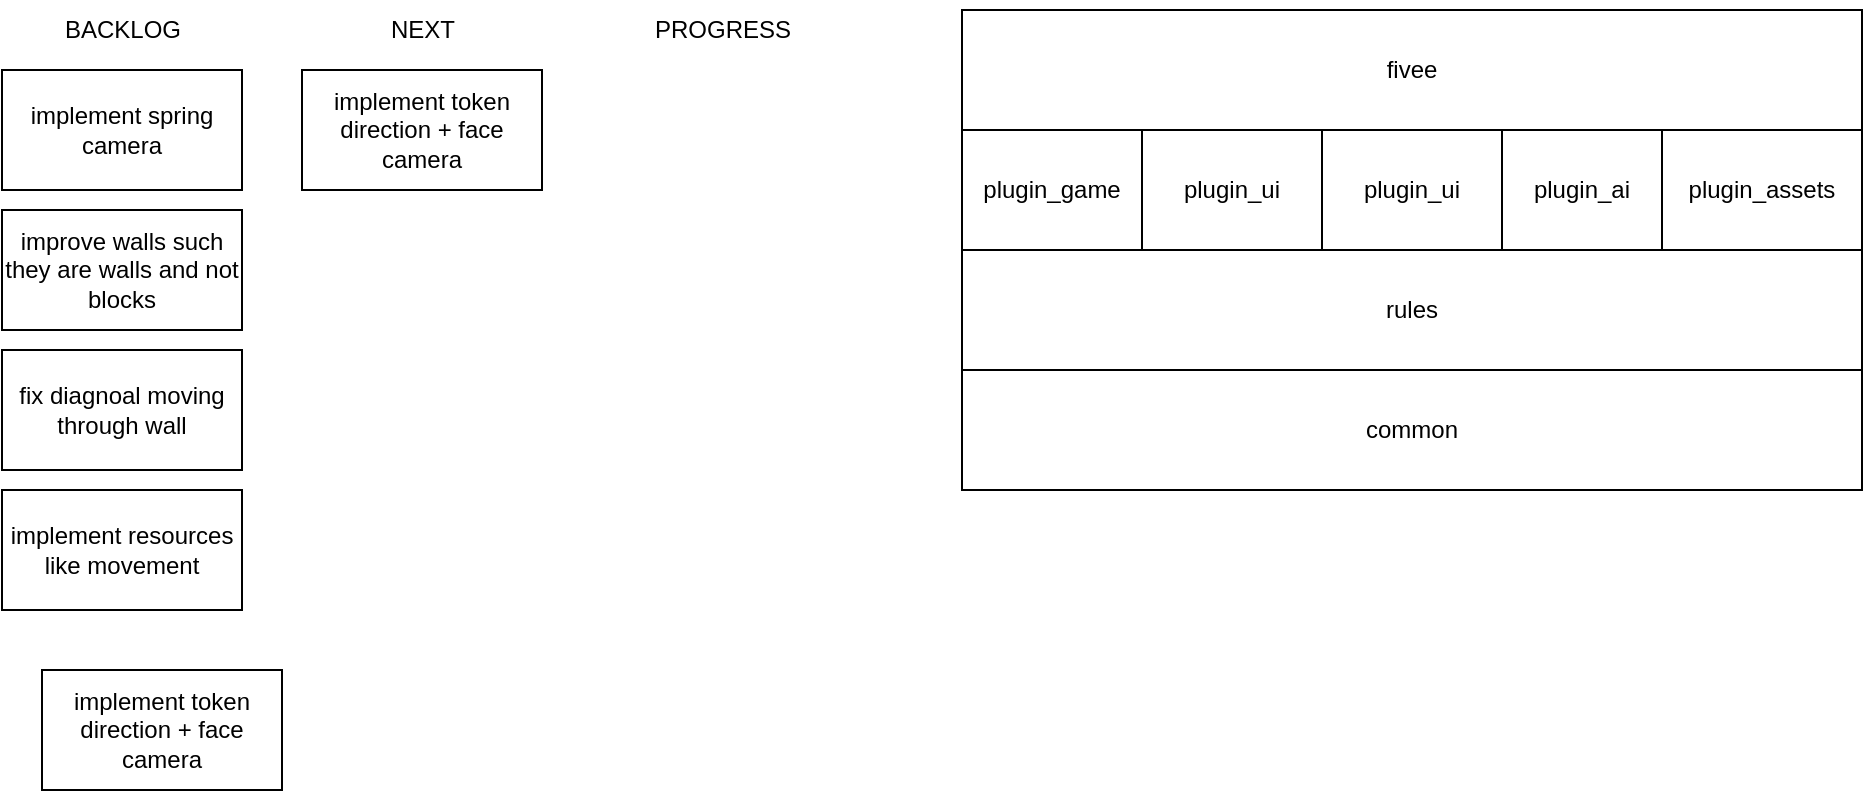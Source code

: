<mxfile>
    <diagram id="fbY-3la6N2TdW8390JJk" name="Page-1">
        <mxGraphModel dx="2620" dy="899" grid="1" gridSize="10" guides="1" tooltips="1" connect="1" arrows="1" fold="1" page="1" pageScale="1" pageWidth="850" pageHeight="1100" math="0" shadow="0">
            <root>
                <mxCell id="0"/>
                <mxCell id="1" parent="0"/>
                <mxCell id="2" value="common" style="rounded=0;whiteSpace=wrap;html=1;" parent="1" vertex="1">
                    <mxGeometry x="60" y="440" width="450" height="60" as="geometry"/>
                </mxCell>
                <mxCell id="18" value="BACKLOG" style="text;html=1;align=center;verticalAlign=middle;resizable=0;points=[];autosize=1;strokeColor=none;fillColor=none;" parent="1" vertex="1">
                    <mxGeometry x="-400" y="255" width="80" height="30" as="geometry"/>
                </mxCell>
                <mxCell id="19" value="NEXT" style="text;html=1;align=center;verticalAlign=middle;resizable=0;points=[];autosize=1;strokeColor=none;fillColor=none;" parent="1" vertex="1">
                    <mxGeometry x="-240" y="255" width="60" height="30" as="geometry"/>
                </mxCell>
                <mxCell id="20" value="PROGRESS" style="text;html=1;align=center;verticalAlign=middle;resizable=0;points=[];autosize=1;strokeColor=none;fillColor=none;" parent="1" vertex="1">
                    <mxGeometry x="-105" y="255" width="90" height="30" as="geometry"/>
                </mxCell>
                <mxCell id="33" value="implement spring camera" style="rounded=0;whiteSpace=wrap;html=1;" parent="1" vertex="1">
                    <mxGeometry x="-420" y="290" width="120" height="60" as="geometry"/>
                </mxCell>
                <mxCell id="36" value="implement resources like movement" style="rounded=0;whiteSpace=wrap;html=1;" parent="1" vertex="1">
                    <mxGeometry x="-420" y="500" width="120" height="60" as="geometry"/>
                </mxCell>
                <mxCell id="38" value="improve walls such they are walls and not blocks" style="rounded=0;whiteSpace=wrap;html=1;" parent="1" vertex="1">
                    <mxGeometry x="-420" y="360" width="120" height="60" as="geometry"/>
                </mxCell>
                <mxCell id="39" value="fix diagnoal moving through wall" style="rounded=0;whiteSpace=wrap;html=1;" parent="1" vertex="1">
                    <mxGeometry x="-420" y="430" width="120" height="60" as="geometry"/>
                </mxCell>
                <mxCell id="47" value="rules" style="rounded=0;whiteSpace=wrap;html=1;" parent="1" vertex="1">
                    <mxGeometry x="60" y="380" width="450" height="60" as="geometry"/>
                </mxCell>
                <mxCell id="48" value="plugin_game" style="rounded=0;whiteSpace=wrap;html=1;" parent="1" vertex="1">
                    <mxGeometry x="60" y="320" width="90" height="60" as="geometry"/>
                </mxCell>
                <mxCell id="49" value="plugin_ui" style="rounded=0;whiteSpace=wrap;html=1;" parent="1" vertex="1">
                    <mxGeometry x="150" y="320" width="90" height="60" as="geometry"/>
                </mxCell>
                <mxCell id="50" value="plugin_ui" style="rounded=0;whiteSpace=wrap;html=1;" parent="1" vertex="1">
                    <mxGeometry x="240" y="320" width="90" height="60" as="geometry"/>
                </mxCell>
                <mxCell id="51" value="plugin_ai" style="rounded=0;whiteSpace=wrap;html=1;" parent="1" vertex="1">
                    <mxGeometry x="330" y="320" width="80" height="60" as="geometry"/>
                </mxCell>
                <mxCell id="52" value="fivee" style="rounded=0;whiteSpace=wrap;html=1;" parent="1" vertex="1">
                    <mxGeometry x="60" y="260" width="450" height="60" as="geometry"/>
                </mxCell>
                <mxCell id="55" value="implement token direction + face camera" style="rounded=0;whiteSpace=wrap;html=1;" vertex="1" parent="1">
                    <mxGeometry x="-270" y="290" width="120" height="60" as="geometry"/>
                </mxCell>
                <mxCell id="56" value="implement token direction + face camera" style="rounded=0;whiteSpace=wrap;html=1;" vertex="1" parent="1">
                    <mxGeometry x="-400" y="590" width="120" height="60" as="geometry"/>
                </mxCell>
                <mxCell id="57" value="plugin_assets" style="rounded=0;whiteSpace=wrap;html=1;" vertex="1" parent="1">
                    <mxGeometry x="410" y="320" width="100" height="60" as="geometry"/>
                </mxCell>
            </root>
        </mxGraphModel>
    </diagram>
</mxfile>